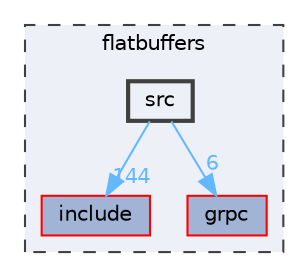 digraph "flatbuffers/src"
{
 // LATEX_PDF_SIZE
  bgcolor="transparent";
  edge [fontname=Helvetica,fontsize=10,labelfontname=Helvetica,labelfontsize=10];
  node [fontname=Helvetica,fontsize=10,shape=box,height=0.2,width=0.4];
  compound=true
  subgraph clusterdir_aab3332a77760f74556dcb4aee61b405 {
    graph [ bgcolor="#edf0f7", pencolor="grey25", label="flatbuffers", fontname=Helvetica,fontsize=10 style="filled,dashed", URL="dir_aab3332a77760f74556dcb4aee61b405.html",tooltip=""]
  dir_1070400e4fc31576c7133789377210a4 [label="include", fillcolor="#a2b4d6", color="red", style="filled", URL="dir_1070400e4fc31576c7133789377210a4.html",tooltip=""];
  dir_7d6635abb941be91148a958731d6b65a [label="grpc", fillcolor="#a2b4d6", color="red", style="filled", URL="dir_7d6635abb941be91148a958731d6b65a.html",tooltip=""];
  dir_a5c202b8846ba25219c7110bd799a134 [label="src", fillcolor="#edf0f7", color="grey25", style="filled,bold", URL="dir_a5c202b8846ba25219c7110bd799a134.html",tooltip=""];
  }
  dir_a5c202b8846ba25219c7110bd799a134->dir_1070400e4fc31576c7133789377210a4 [headlabel="144", labeldistance=1.5 headhref="dir_000191_000117.html" href="dir_000191_000117.html" color="steelblue1" fontcolor="steelblue1"];
  dir_a5c202b8846ba25219c7110bd799a134->dir_7d6635abb941be91148a958731d6b65a [headlabel="6", labeldistance=1.5 headhref="dir_000191_000110.html" href="dir_000191_000110.html" color="steelblue1" fontcolor="steelblue1"];
}
